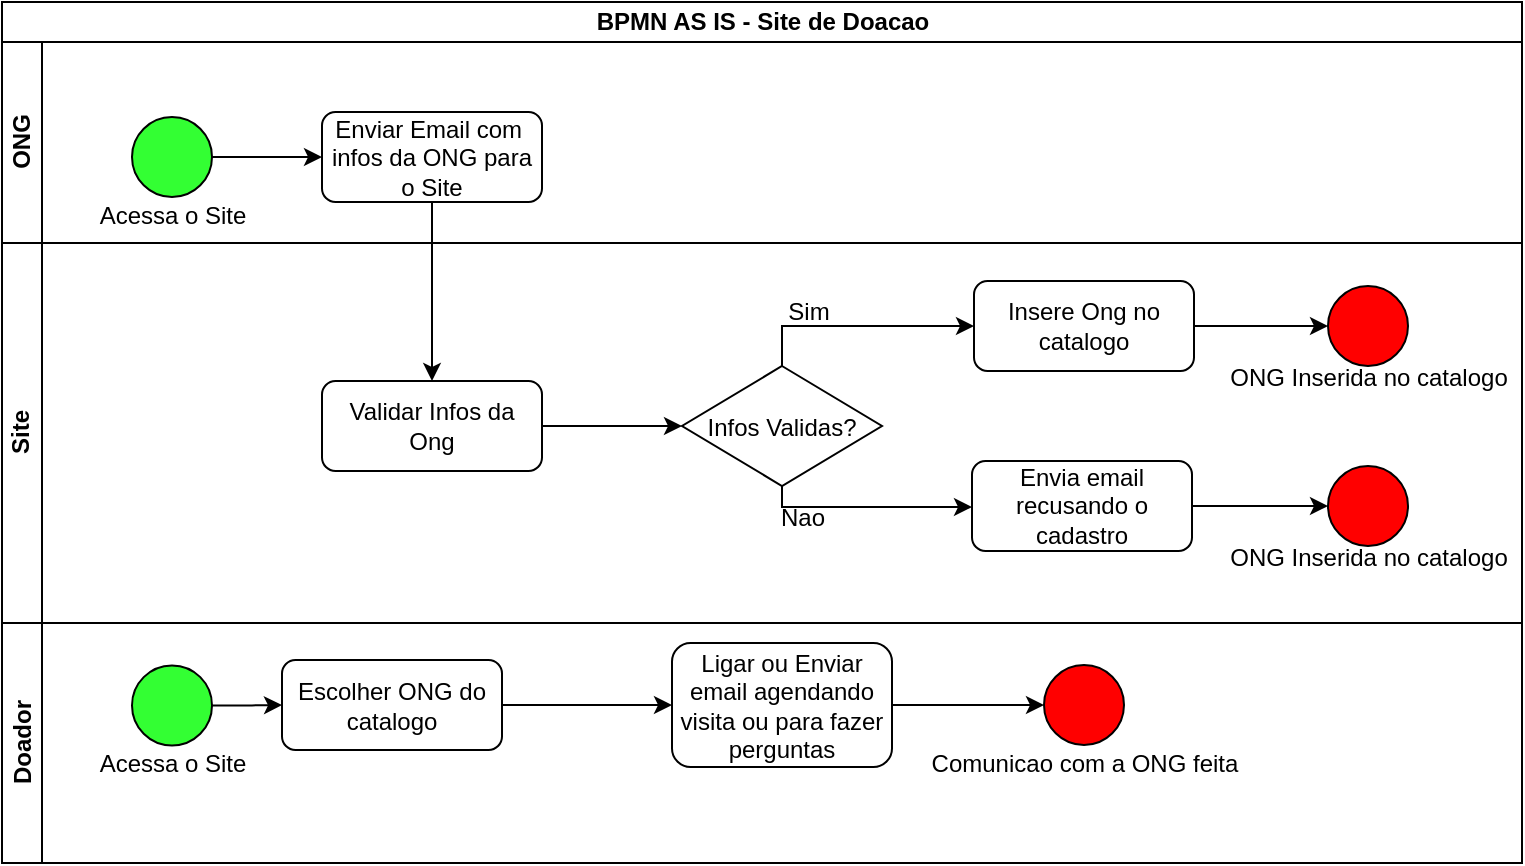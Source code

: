 <mxfile version="17.4.6" type="device"><diagram id="Jrbhxfb6j2CEyk7qMD0u" name="Page-1"><mxGraphModel dx="1447" dy="757" grid="1" gridSize="10" guides="1" tooltips="1" connect="1" arrows="1" fold="1" page="1" pageScale="1" pageWidth="827" pageHeight="1169" math="0" shadow="0"><root><mxCell id="0"/><mxCell id="1" parent="0"/><mxCell id="Y8Tm6kPJ4sd9VTJliYYq-1" value="BPMN AS IS - Site de Doacao" style="swimlane;html=1;childLayout=stackLayout;resizeParent=1;resizeParentMax=0;horizontal=1;startSize=20;horizontalStack=0;fillColor=#FFFFFF;" vertex="1" parent="1"><mxGeometry x="34" y="80" width="760" height="430.5" as="geometry"/></mxCell><mxCell id="Y8Tm6kPJ4sd9VTJliYYq-2" value="ONG" style="swimlane;html=1;startSize=20;horizontal=0;fillColor=#ffffff;" vertex="1" parent="Y8Tm6kPJ4sd9VTJliYYq-1"><mxGeometry y="20" width="760" height="100.5" as="geometry"/></mxCell><mxCell id="Y8Tm6kPJ4sd9VTJliYYq-3" style="edgeStyle=orthogonalEdgeStyle;rounded=0;orthogonalLoop=1;jettySize=auto;html=1;exitX=1;exitY=0.5;exitDx=0;exitDy=0;exitPerimeter=0;" edge="1" parent="Y8Tm6kPJ4sd9VTJliYYq-2" source="Y8Tm6kPJ4sd9VTJliYYq-4" target="Y8Tm6kPJ4sd9VTJliYYq-6"><mxGeometry relative="1" as="geometry"/></mxCell><mxCell id="Y8Tm6kPJ4sd9VTJliYYq-4" value="" style="shape=mxgraph.flowchart.on-page_reference;fillColor=#33FF33;" vertex="1" parent="Y8Tm6kPJ4sd9VTJliYYq-2"><mxGeometry x="65" y="37.5" width="40" height="40" as="geometry"/></mxCell><mxCell id="Y8Tm6kPJ4sd9VTJliYYq-5" value="Acessa o Site" style="text;html=1;align=center;verticalAlign=middle;resizable=0;points=[];autosize=1;" vertex="1" parent="Y8Tm6kPJ4sd9VTJliYYq-2"><mxGeometry x="40" y="76.5" width="90" height="20" as="geometry"/></mxCell><mxCell id="Y8Tm6kPJ4sd9VTJliYYq-6" value="Enviar Email com&amp;nbsp;&lt;br&gt;infos da ONG para o Site" style="shape=ext;rounded=1;html=1;whiteSpace=wrap;fillColor=#FFFFFF;" vertex="1" parent="Y8Tm6kPJ4sd9VTJliYYq-2"><mxGeometry x="160" y="35" width="110" height="45" as="geometry"/></mxCell><mxCell id="Y8Tm6kPJ4sd9VTJliYYq-7" value="Site" style="swimlane;html=1;startSize=20;horizontal=0;fillColor=#ffffff;" vertex="1" parent="Y8Tm6kPJ4sd9VTJliYYq-1"><mxGeometry y="120.5" width="760" height="190" as="geometry"/></mxCell><mxCell id="Y8Tm6kPJ4sd9VTJliYYq-8" style="edgeStyle=orthogonalEdgeStyle;rounded=0;orthogonalLoop=1;jettySize=auto;html=1;exitX=1;exitY=0.5;exitDx=0;exitDy=0;" edge="1" parent="Y8Tm6kPJ4sd9VTJliYYq-7" source="Y8Tm6kPJ4sd9VTJliYYq-9" target="Y8Tm6kPJ4sd9VTJliYYq-12"><mxGeometry relative="1" as="geometry"/></mxCell><mxCell id="Y8Tm6kPJ4sd9VTJliYYq-9" value="Validar Infos da Ong" style="shape=ext;rounded=1;html=1;whiteSpace=wrap;fillColor=#FFFFFF;" vertex="1" parent="Y8Tm6kPJ4sd9VTJliYYq-7"><mxGeometry x="160" y="69" width="110" height="45" as="geometry"/></mxCell><mxCell id="Y8Tm6kPJ4sd9VTJliYYq-10" style="edgeStyle=orthogonalEdgeStyle;rounded=0;orthogonalLoop=1;jettySize=auto;html=1;exitX=0.5;exitY=1;exitDx=0;exitDy=0;exitPerimeter=0;" edge="1" parent="Y8Tm6kPJ4sd9VTJliYYq-7" source="Y8Tm6kPJ4sd9VTJliYYq-12" target="Y8Tm6kPJ4sd9VTJliYYq-19"><mxGeometry relative="1" as="geometry"><Array as="points"><mxPoint x="390" y="132"/></Array></mxGeometry></mxCell><mxCell id="Y8Tm6kPJ4sd9VTJliYYq-11" style="edgeStyle=orthogonalEdgeStyle;rounded=0;orthogonalLoop=1;jettySize=auto;html=1;exitX=0.5;exitY=0;exitDx=0;exitDy=0;exitPerimeter=0;" edge="1" parent="Y8Tm6kPJ4sd9VTJliYYq-7" source="Y8Tm6kPJ4sd9VTJliYYq-12" target="Y8Tm6kPJ4sd9VTJliYYq-14"><mxGeometry relative="1" as="geometry"/></mxCell><mxCell id="Y8Tm6kPJ4sd9VTJliYYq-12" value="Infos Validas?" style="shape=mxgraph.flowchart.decision;fillColor=#FFFFFF;" vertex="1" parent="Y8Tm6kPJ4sd9VTJliYYq-7"><mxGeometry x="340" y="61.5" width="100" height="60" as="geometry"/></mxCell><mxCell id="Y8Tm6kPJ4sd9VTJliYYq-13" style="edgeStyle=orthogonalEdgeStyle;rounded=0;orthogonalLoop=1;jettySize=auto;html=1;exitX=1;exitY=0.5;exitDx=0;exitDy=0;" edge="1" parent="Y8Tm6kPJ4sd9VTJliYYq-7" source="Y8Tm6kPJ4sd9VTJliYYq-14" target="Y8Tm6kPJ4sd9VTJliYYq-16"><mxGeometry relative="1" as="geometry"/></mxCell><mxCell id="Y8Tm6kPJ4sd9VTJliYYq-14" value="Insere Ong no catalogo" style="shape=ext;rounded=1;html=1;whiteSpace=wrap;fillColor=#FFFFFF;" vertex="1" parent="Y8Tm6kPJ4sd9VTJliYYq-7"><mxGeometry x="486" y="19" width="110" height="45" as="geometry"/></mxCell><mxCell id="Y8Tm6kPJ4sd9VTJliYYq-15" value="Sim" style="text;html=1;align=center;verticalAlign=middle;resizable=0;points=[];autosize=1;" vertex="1" parent="Y8Tm6kPJ4sd9VTJliYYq-7"><mxGeometry x="383" y="24.5" width="40" height="20" as="geometry"/></mxCell><mxCell id="Y8Tm6kPJ4sd9VTJliYYq-16" value="" style="shape=mxgraph.flowchart.on-page_reference;fillColor=#FF0000;" vertex="1" parent="Y8Tm6kPJ4sd9VTJliYYq-7"><mxGeometry x="663" y="21.5" width="40" height="40" as="geometry"/></mxCell><mxCell id="Y8Tm6kPJ4sd9VTJliYYq-17" value="ONG Inserida no catalogo" style="text;html=1;align=center;verticalAlign=middle;resizable=0;points=[];autosize=1;" vertex="1" parent="Y8Tm6kPJ4sd9VTJliYYq-7"><mxGeometry x="608" y="57" width="150" height="20" as="geometry"/></mxCell><mxCell id="Y8Tm6kPJ4sd9VTJliYYq-18" style="edgeStyle=orthogonalEdgeStyle;rounded=0;orthogonalLoop=1;jettySize=auto;html=1;exitX=1;exitY=0.5;exitDx=0;exitDy=0;" edge="1" parent="Y8Tm6kPJ4sd9VTJliYYq-7" source="Y8Tm6kPJ4sd9VTJliYYq-19" target="Y8Tm6kPJ4sd9VTJliYYq-20"><mxGeometry relative="1" as="geometry"/></mxCell><mxCell id="Y8Tm6kPJ4sd9VTJliYYq-19" value="Envia email recusando o cadastro" style="shape=ext;rounded=1;html=1;whiteSpace=wrap;fillColor=#FFFFFF;" vertex="1" parent="Y8Tm6kPJ4sd9VTJliYYq-7"><mxGeometry x="485" y="109" width="110" height="45" as="geometry"/></mxCell><mxCell id="Y8Tm6kPJ4sd9VTJliYYq-20" value="" style="shape=mxgraph.flowchart.on-page_reference;fillColor=#FF0000;" vertex="1" parent="Y8Tm6kPJ4sd9VTJliYYq-7"><mxGeometry x="663" y="111.5" width="40" height="40" as="geometry"/></mxCell><mxCell id="Y8Tm6kPJ4sd9VTJliYYq-21" value="ONG Inserida no catalogo" style="text;html=1;align=center;verticalAlign=middle;resizable=0;points=[];autosize=1;" vertex="1" parent="Y8Tm6kPJ4sd9VTJliYYq-7"><mxGeometry x="608" y="147" width="150" height="20" as="geometry"/></mxCell><mxCell id="Y8Tm6kPJ4sd9VTJliYYq-22" value="Nao" style="text;html=1;align=center;verticalAlign=middle;resizable=0;points=[];autosize=1;" vertex="1" parent="Y8Tm6kPJ4sd9VTJliYYq-7"><mxGeometry x="380" y="127" width="40" height="20" as="geometry"/></mxCell><mxCell id="Y8Tm6kPJ4sd9VTJliYYq-23" style="edgeStyle=orthogonalEdgeStyle;rounded=0;orthogonalLoop=1;jettySize=auto;html=1;exitX=0.5;exitY=1;exitDx=0;exitDy=0;" edge="1" parent="Y8Tm6kPJ4sd9VTJliYYq-1" source="Y8Tm6kPJ4sd9VTJliYYq-6" target="Y8Tm6kPJ4sd9VTJliYYq-9"><mxGeometry relative="1" as="geometry"/></mxCell><mxCell id="Y8Tm6kPJ4sd9VTJliYYq-24" value="Doador" style="swimlane;html=1;startSize=20;horizontal=0;fillColor=#ffffff;" vertex="1" parent="Y8Tm6kPJ4sd9VTJliYYq-1"><mxGeometry y="310.5" width="760" height="120" as="geometry"/></mxCell><mxCell id="Y8Tm6kPJ4sd9VTJliYYq-25" style="edgeStyle=orthogonalEdgeStyle;rounded=0;orthogonalLoop=1;jettySize=auto;html=1;exitX=1;exitY=0.5;exitDx=0;exitDy=0;exitPerimeter=0;" edge="1" parent="Y8Tm6kPJ4sd9VTJliYYq-24" source="Y8Tm6kPJ4sd9VTJliYYq-26" target="Y8Tm6kPJ4sd9VTJliYYq-29"><mxGeometry relative="1" as="geometry"/></mxCell><mxCell id="Y8Tm6kPJ4sd9VTJliYYq-26" value="" style="shape=mxgraph.flowchart.on-page_reference;fillColor=#33FF33;" vertex="1" parent="Y8Tm6kPJ4sd9VTJliYYq-24"><mxGeometry x="65" y="21.214" width="40" height="40" as="geometry"/></mxCell><mxCell id="Y8Tm6kPJ4sd9VTJliYYq-27" value="Acessa o Site" style="text;html=1;align=center;verticalAlign=middle;resizable=0;points=[];autosize=1;" vertex="1" parent="Y8Tm6kPJ4sd9VTJliYYq-24"><mxGeometry x="40" y="60.214" width="90" height="20" as="geometry"/></mxCell><mxCell id="Y8Tm6kPJ4sd9VTJliYYq-28" value="" style="edgeStyle=orthogonalEdgeStyle;rounded=0;orthogonalLoop=1;jettySize=auto;html=1;" edge="1" parent="Y8Tm6kPJ4sd9VTJliYYq-24" source="Y8Tm6kPJ4sd9VTJliYYq-29" target="Y8Tm6kPJ4sd9VTJliYYq-31"><mxGeometry relative="1" as="geometry"/></mxCell><mxCell id="Y8Tm6kPJ4sd9VTJliYYq-29" value="Escolher ONG do catalogo" style="shape=ext;rounded=1;html=1;whiteSpace=wrap;fillColor=#FFFFFF;" vertex="1" parent="Y8Tm6kPJ4sd9VTJliYYq-24"><mxGeometry x="140" y="18.5" width="110" height="45" as="geometry"/></mxCell><mxCell id="Y8Tm6kPJ4sd9VTJliYYq-30" style="edgeStyle=orthogonalEdgeStyle;rounded=0;orthogonalLoop=1;jettySize=auto;html=1;exitX=1;exitY=0.5;exitDx=0;exitDy=0;" edge="1" parent="Y8Tm6kPJ4sd9VTJliYYq-24" source="Y8Tm6kPJ4sd9VTJliYYq-31" target="Y8Tm6kPJ4sd9VTJliYYq-32"><mxGeometry relative="1" as="geometry"/></mxCell><mxCell id="Y8Tm6kPJ4sd9VTJliYYq-31" value="Ligar ou Enviar email agendando visita ou para fazer perguntas" style="shape=ext;rounded=1;html=1;whiteSpace=wrap;fillColor=#FFFFFF;" vertex="1" parent="Y8Tm6kPJ4sd9VTJliYYq-24"><mxGeometry x="335" y="10" width="110" height="62" as="geometry"/></mxCell><mxCell id="Y8Tm6kPJ4sd9VTJliYYq-32" value="" style="shape=mxgraph.flowchart.on-page_reference;fillColor=#FF0000;" vertex="1" parent="Y8Tm6kPJ4sd9VTJliYYq-24"><mxGeometry x="521" y="21" width="40" height="40" as="geometry"/></mxCell><mxCell id="Y8Tm6kPJ4sd9VTJliYYq-33" value="Comunicao com a ONG feita" style="text;html=1;align=center;verticalAlign=middle;resizable=0;points=[];autosize=1;" vertex="1" parent="Y8Tm6kPJ4sd9VTJliYYq-24"><mxGeometry x="456" y="60" width="170" height="20" as="geometry"/></mxCell></root></mxGraphModel></diagram></mxfile>